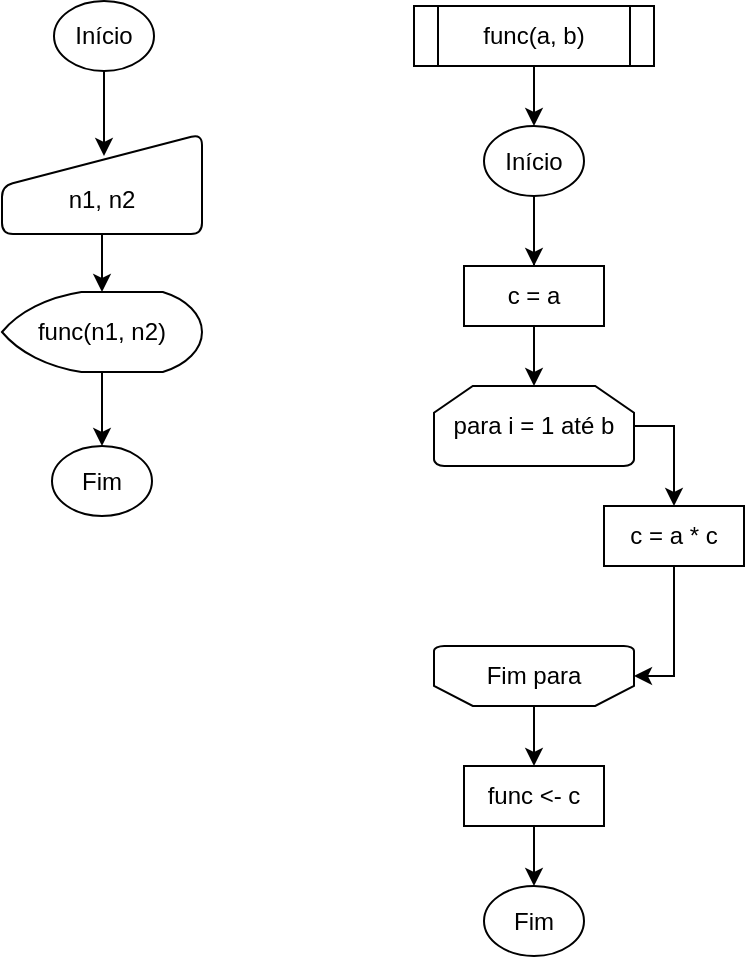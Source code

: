 <mxfile version="21.2.9" type="github">
  <diagram id="C5RBs43oDa-KdzZeNtuy" name="Page-1">
    <mxGraphModel dx="1418" dy="779" grid="0" gridSize="10" guides="1" tooltips="1" connect="1" arrows="1" fold="1" page="1" pageScale="1" pageWidth="827" pageHeight="1169" math="0" shadow="0">
      <root>
        <mxCell id="WIyWlLk6GJQsqaUBKTNV-0" />
        <mxCell id="WIyWlLk6GJQsqaUBKTNV-1" parent="WIyWlLk6GJQsqaUBKTNV-0" />
        <mxCell id="mDDc2m5VIu0hLMbzycvg-22" style="edgeStyle=orthogonalEdgeStyle;rounded=0;orthogonalLoop=1;jettySize=auto;html=1;entryX=0.5;entryY=0;entryDx=0;entryDy=0;entryPerimeter=0;" edge="1" parent="WIyWlLk6GJQsqaUBKTNV-1" source="mDDc2m5VIu0hLMbzycvg-1" target="mDDc2m5VIu0hLMbzycvg-7">
          <mxGeometry relative="1" as="geometry" />
        </mxCell>
        <mxCell id="mDDc2m5VIu0hLMbzycvg-1" value="&lt;br&gt;n1, n2" style="html=1;strokeWidth=1;shape=manualInput;whiteSpace=wrap;rounded=1;size=26;arcSize=11;verticalAlign=middle;" vertex="1" parent="WIyWlLk6GJQsqaUBKTNV-1">
          <mxGeometry x="314" y="164" width="100" height="50" as="geometry" />
        </mxCell>
        <mxCell id="mDDc2m5VIu0hLMbzycvg-45" style="edgeStyle=orthogonalEdgeStyle;rounded=0;orthogonalLoop=1;jettySize=auto;html=1;entryX=0.5;entryY=0;entryDx=0;entryDy=0;" edge="1" parent="WIyWlLk6GJQsqaUBKTNV-1" source="mDDc2m5VIu0hLMbzycvg-2" target="mDDc2m5VIu0hLMbzycvg-3">
          <mxGeometry relative="1" as="geometry">
            <Array as="points">
              <mxPoint x="650" y="310" />
            </Array>
          </mxGeometry>
        </mxCell>
        <mxCell id="mDDc2m5VIu0hLMbzycvg-2" value="para i = 1 até b" style="strokeWidth=1;html=1;shape=mxgraph.flowchart.loop_limit;whiteSpace=wrap;" vertex="1" parent="WIyWlLk6GJQsqaUBKTNV-1">
          <mxGeometry x="530" y="290" width="100" height="40" as="geometry" />
        </mxCell>
        <mxCell id="mDDc2m5VIu0hLMbzycvg-37" style="edgeStyle=orthogonalEdgeStyle;rounded=0;orthogonalLoop=1;jettySize=auto;html=1;entryX=0;entryY=0.5;entryDx=0;entryDy=0;entryPerimeter=0;" edge="1" parent="WIyWlLk6GJQsqaUBKTNV-1" source="mDDc2m5VIu0hLMbzycvg-3" target="mDDc2m5VIu0hLMbzycvg-5">
          <mxGeometry relative="1" as="geometry" />
        </mxCell>
        <mxCell id="mDDc2m5VIu0hLMbzycvg-3" value="c = a * c" style="rounded=0;whiteSpace=wrap;html=1;strokeWidth=1;" vertex="1" parent="WIyWlLk6GJQsqaUBKTNV-1">
          <mxGeometry x="615" y="350" width="70" height="30" as="geometry" />
        </mxCell>
        <mxCell id="mDDc2m5VIu0hLMbzycvg-23" style="edgeStyle=orthogonalEdgeStyle;rounded=0;orthogonalLoop=1;jettySize=auto;html=1;" edge="1" parent="WIyWlLk6GJQsqaUBKTNV-1" source="mDDc2m5VIu0hLMbzycvg-7" target="mDDc2m5VIu0hLMbzycvg-20">
          <mxGeometry relative="1" as="geometry" />
        </mxCell>
        <mxCell id="mDDc2m5VIu0hLMbzycvg-7" value="func(n1, n2)" style="strokeWidth=1;html=1;shape=mxgraph.flowchart.display;whiteSpace=wrap;" vertex="1" parent="WIyWlLk6GJQsqaUBKTNV-1">
          <mxGeometry x="314" y="243" width="100" height="40" as="geometry" />
        </mxCell>
        <mxCell id="mDDc2m5VIu0hLMbzycvg-30" style="edgeStyle=orthogonalEdgeStyle;rounded=0;orthogonalLoop=1;jettySize=auto;html=1;entryX=0.5;entryY=0;entryDx=0;entryDy=0;" edge="1" parent="WIyWlLk6GJQsqaUBKTNV-1" source="mDDc2m5VIu0hLMbzycvg-9" target="mDDc2m5VIu0hLMbzycvg-10">
          <mxGeometry relative="1" as="geometry" />
        </mxCell>
        <mxCell id="mDDc2m5VIu0hLMbzycvg-9" value="func(a, b)" style="shape=process;whiteSpace=wrap;html=1;backgroundOutline=1;strokeWidth=1;" vertex="1" parent="WIyWlLk6GJQsqaUBKTNV-1">
          <mxGeometry x="520" y="100" width="120" height="30" as="geometry" />
        </mxCell>
        <mxCell id="mDDc2m5VIu0hLMbzycvg-31" style="edgeStyle=orthogonalEdgeStyle;rounded=0;orthogonalLoop=1;jettySize=auto;html=1;" edge="1" parent="WIyWlLk6GJQsqaUBKTNV-1" source="mDDc2m5VIu0hLMbzycvg-14">
          <mxGeometry relative="1" as="geometry">
            <mxPoint x="580" y="240" as="targetPoint" />
          </mxGeometry>
        </mxCell>
        <mxCell id="mDDc2m5VIu0hLMbzycvg-10" value="Início" style="ellipse;whiteSpace=wrap;html=1;strokeWidth=1;" vertex="1" parent="WIyWlLk6GJQsqaUBKTNV-1">
          <mxGeometry x="555" y="160" width="50" height="35" as="geometry" />
        </mxCell>
        <mxCell id="mDDc2m5VIu0hLMbzycvg-39" style="edgeStyle=orthogonalEdgeStyle;rounded=0;orthogonalLoop=1;jettySize=auto;html=1;" edge="1" parent="WIyWlLk6GJQsqaUBKTNV-1" source="mDDc2m5VIu0hLMbzycvg-13" target="mDDc2m5VIu0hLMbzycvg-17">
          <mxGeometry relative="1" as="geometry" />
        </mxCell>
        <mxCell id="mDDc2m5VIu0hLMbzycvg-13" value="func &amp;lt;- c" style="rounded=0;whiteSpace=wrap;html=1;strokeWidth=1;" vertex="1" parent="WIyWlLk6GJQsqaUBKTNV-1">
          <mxGeometry x="545" y="480" width="70" height="30" as="geometry" />
        </mxCell>
        <mxCell id="mDDc2m5VIu0hLMbzycvg-34" style="edgeStyle=orthogonalEdgeStyle;rounded=0;orthogonalLoop=1;jettySize=auto;html=1;entryX=0.5;entryY=0;entryDx=0;entryDy=0;entryPerimeter=0;" edge="1" parent="WIyWlLk6GJQsqaUBKTNV-1" source="mDDc2m5VIu0hLMbzycvg-14" target="mDDc2m5VIu0hLMbzycvg-2">
          <mxGeometry relative="1" as="geometry" />
        </mxCell>
        <mxCell id="mDDc2m5VIu0hLMbzycvg-17" value="Fim" style="ellipse;whiteSpace=wrap;html=1;strokeWidth=1;" vertex="1" parent="WIyWlLk6GJQsqaUBKTNV-1">
          <mxGeometry x="555" y="540" width="50" height="35" as="geometry" />
        </mxCell>
        <mxCell id="mDDc2m5VIu0hLMbzycvg-18" value="" style="group;strokeWidth=1;" vertex="1" connectable="0" parent="WIyWlLk6GJQsqaUBKTNV-1">
          <mxGeometry x="530" y="420" width="100" height="30" as="geometry" />
        </mxCell>
        <mxCell id="mDDc2m5VIu0hLMbzycvg-5" value="" style="strokeWidth=1;html=1;shape=mxgraph.flowchart.loop_limit;whiteSpace=wrap;rotation=-180;" vertex="1" parent="mDDc2m5VIu0hLMbzycvg-18">
          <mxGeometry width="100" height="30" as="geometry" />
        </mxCell>
        <mxCell id="mDDc2m5VIu0hLMbzycvg-6" value="Fim para" style="text;strokeColor=none;align=center;fillColor=none;html=1;verticalAlign=middle;whiteSpace=wrap;rounded=0;strokeWidth=1;" vertex="1" parent="mDDc2m5VIu0hLMbzycvg-18">
          <mxGeometry x="20" width="60" height="30" as="geometry" />
        </mxCell>
        <mxCell id="mDDc2m5VIu0hLMbzycvg-21" style="edgeStyle=orthogonalEdgeStyle;rounded=0;orthogonalLoop=1;jettySize=auto;html=1;exitX=0.5;exitY=1;exitDx=0;exitDy=0;entryX=0.51;entryY=0.22;entryDx=0;entryDy=0;entryPerimeter=0;" edge="1" parent="WIyWlLk6GJQsqaUBKTNV-1" source="mDDc2m5VIu0hLMbzycvg-19" target="mDDc2m5VIu0hLMbzycvg-1">
          <mxGeometry relative="1" as="geometry" />
        </mxCell>
        <mxCell id="mDDc2m5VIu0hLMbzycvg-19" value="Início" style="ellipse;whiteSpace=wrap;html=1;strokeWidth=1;" vertex="1" parent="WIyWlLk6GJQsqaUBKTNV-1">
          <mxGeometry x="340" y="97.5" width="50" height="35" as="geometry" />
        </mxCell>
        <mxCell id="mDDc2m5VIu0hLMbzycvg-20" value="Fim" style="ellipse;whiteSpace=wrap;html=1;strokeWidth=1;" vertex="1" parent="WIyWlLk6GJQsqaUBKTNV-1">
          <mxGeometry x="339" y="320" width="50" height="35" as="geometry" />
        </mxCell>
        <mxCell id="mDDc2m5VIu0hLMbzycvg-38" style="edgeStyle=orthogonalEdgeStyle;rounded=0;orthogonalLoop=1;jettySize=auto;html=1;entryX=0.5;entryY=0;entryDx=0;entryDy=0;" edge="1" parent="WIyWlLk6GJQsqaUBKTNV-1" source="mDDc2m5VIu0hLMbzycvg-6" target="mDDc2m5VIu0hLMbzycvg-13">
          <mxGeometry relative="1" as="geometry" />
        </mxCell>
        <mxCell id="mDDc2m5VIu0hLMbzycvg-44" value="" style="edgeStyle=orthogonalEdgeStyle;rounded=0;orthogonalLoop=1;jettySize=auto;html=1;" edge="1" parent="WIyWlLk6GJQsqaUBKTNV-1" source="mDDc2m5VIu0hLMbzycvg-10" target="mDDc2m5VIu0hLMbzycvg-14">
          <mxGeometry relative="1" as="geometry">
            <mxPoint x="580" y="240" as="targetPoint" />
            <mxPoint x="580" y="195" as="sourcePoint" />
          </mxGeometry>
        </mxCell>
        <mxCell id="mDDc2m5VIu0hLMbzycvg-14" value="c = a" style="rounded=0;whiteSpace=wrap;html=1;strokeWidth=1;" vertex="1" parent="WIyWlLk6GJQsqaUBKTNV-1">
          <mxGeometry x="545" y="230" width="70" height="30" as="geometry" />
        </mxCell>
      </root>
    </mxGraphModel>
  </diagram>
</mxfile>
